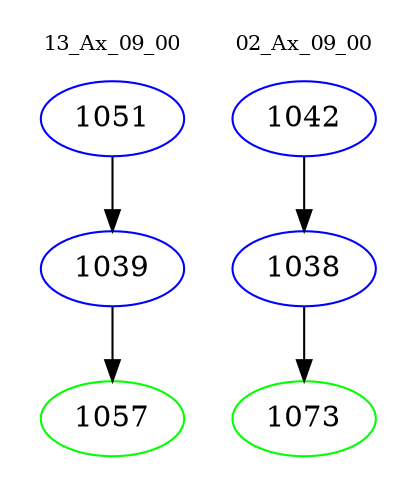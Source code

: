 digraph{
subgraph cluster_0 {
color = white
label = "13_Ax_09_00";
fontsize=10;
T0_1051 [label="1051", color="blue"]
T0_1051 -> T0_1039 [color="black"]
T0_1039 [label="1039", color="blue"]
T0_1039 -> T0_1057 [color="black"]
T0_1057 [label="1057", color="green"]
}
subgraph cluster_1 {
color = white
label = "02_Ax_09_00";
fontsize=10;
T1_1042 [label="1042", color="blue"]
T1_1042 -> T1_1038 [color="black"]
T1_1038 [label="1038", color="blue"]
T1_1038 -> T1_1073 [color="black"]
T1_1073 [label="1073", color="green"]
}
}
